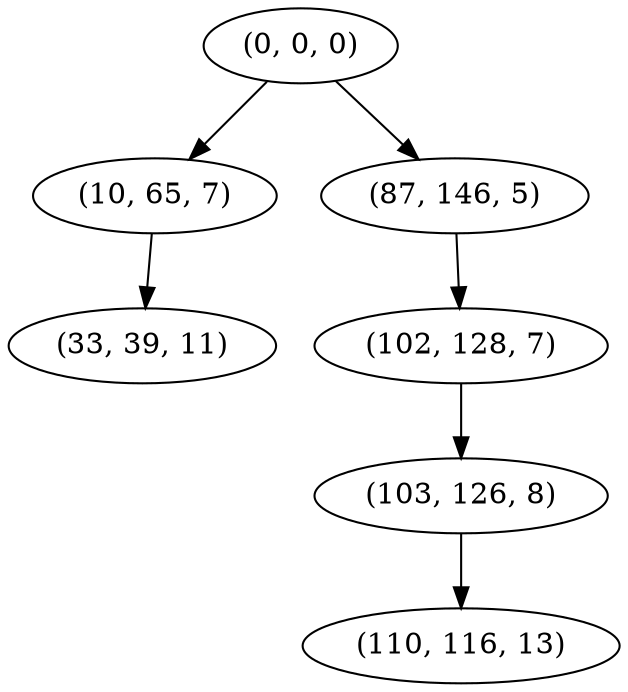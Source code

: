 digraph tree {
    "(0, 0, 0)";
    "(10, 65, 7)";
    "(33, 39, 11)";
    "(87, 146, 5)";
    "(102, 128, 7)";
    "(103, 126, 8)";
    "(110, 116, 13)";
    "(0, 0, 0)" -> "(10, 65, 7)";
    "(0, 0, 0)" -> "(87, 146, 5)";
    "(10, 65, 7)" -> "(33, 39, 11)";
    "(87, 146, 5)" -> "(102, 128, 7)";
    "(102, 128, 7)" -> "(103, 126, 8)";
    "(103, 126, 8)" -> "(110, 116, 13)";
}
